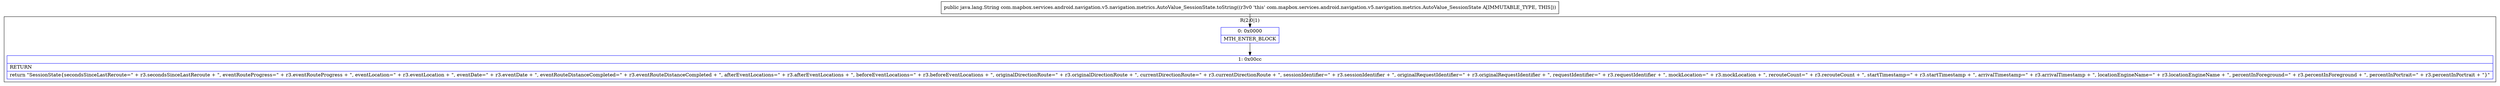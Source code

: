 digraph "CFG forcom.mapbox.services.android.navigation.v5.navigation.metrics.AutoValue_SessionState.toString()Ljava\/lang\/String;" {
subgraph cluster_Region_299117385 {
label = "R(2:0|1)";
node [shape=record,color=blue];
Node_0 [shape=record,label="{0\:\ 0x0000|MTH_ENTER_BLOCK\l}"];
Node_1 [shape=record,label="{1\:\ 0x00cc|RETURN\l|return \"SessionState\{secondsSinceLastReroute=\" + r3.secondsSinceLastReroute + \", eventRouteProgress=\" + r3.eventRouteProgress + \", eventLocation=\" + r3.eventLocation + \", eventDate=\" + r3.eventDate + \", eventRouteDistanceCompleted=\" + r3.eventRouteDistanceCompleted + \", afterEventLocations=\" + r3.afterEventLocations + \", beforeEventLocations=\" + r3.beforeEventLocations + \", originalDirectionRoute=\" + r3.originalDirectionRoute + \", currentDirectionRoute=\" + r3.currentDirectionRoute + \", sessionIdentifier=\" + r3.sessionIdentifier + \", originalRequestIdentifier=\" + r3.originalRequestIdentifier + \", requestIdentifier=\" + r3.requestIdentifier + \", mockLocation=\" + r3.mockLocation + \", rerouteCount=\" + r3.rerouteCount + \", startTimestamp=\" + r3.startTimestamp + \", arrivalTimestamp=\" + r3.arrivalTimestamp + \", locationEngineName=\" + r3.locationEngineName + \", percentInForeground=\" + r3.percentInForeground + \", percentInPortrait=\" + r3.percentInPortrait + \"\}\"\l}"];
}
MethodNode[shape=record,label="{public java.lang.String com.mapbox.services.android.navigation.v5.navigation.metrics.AutoValue_SessionState.toString((r3v0 'this' com.mapbox.services.android.navigation.v5.navigation.metrics.AutoValue_SessionState A[IMMUTABLE_TYPE, THIS])) }"];
MethodNode -> Node_0;
Node_0 -> Node_1;
}

